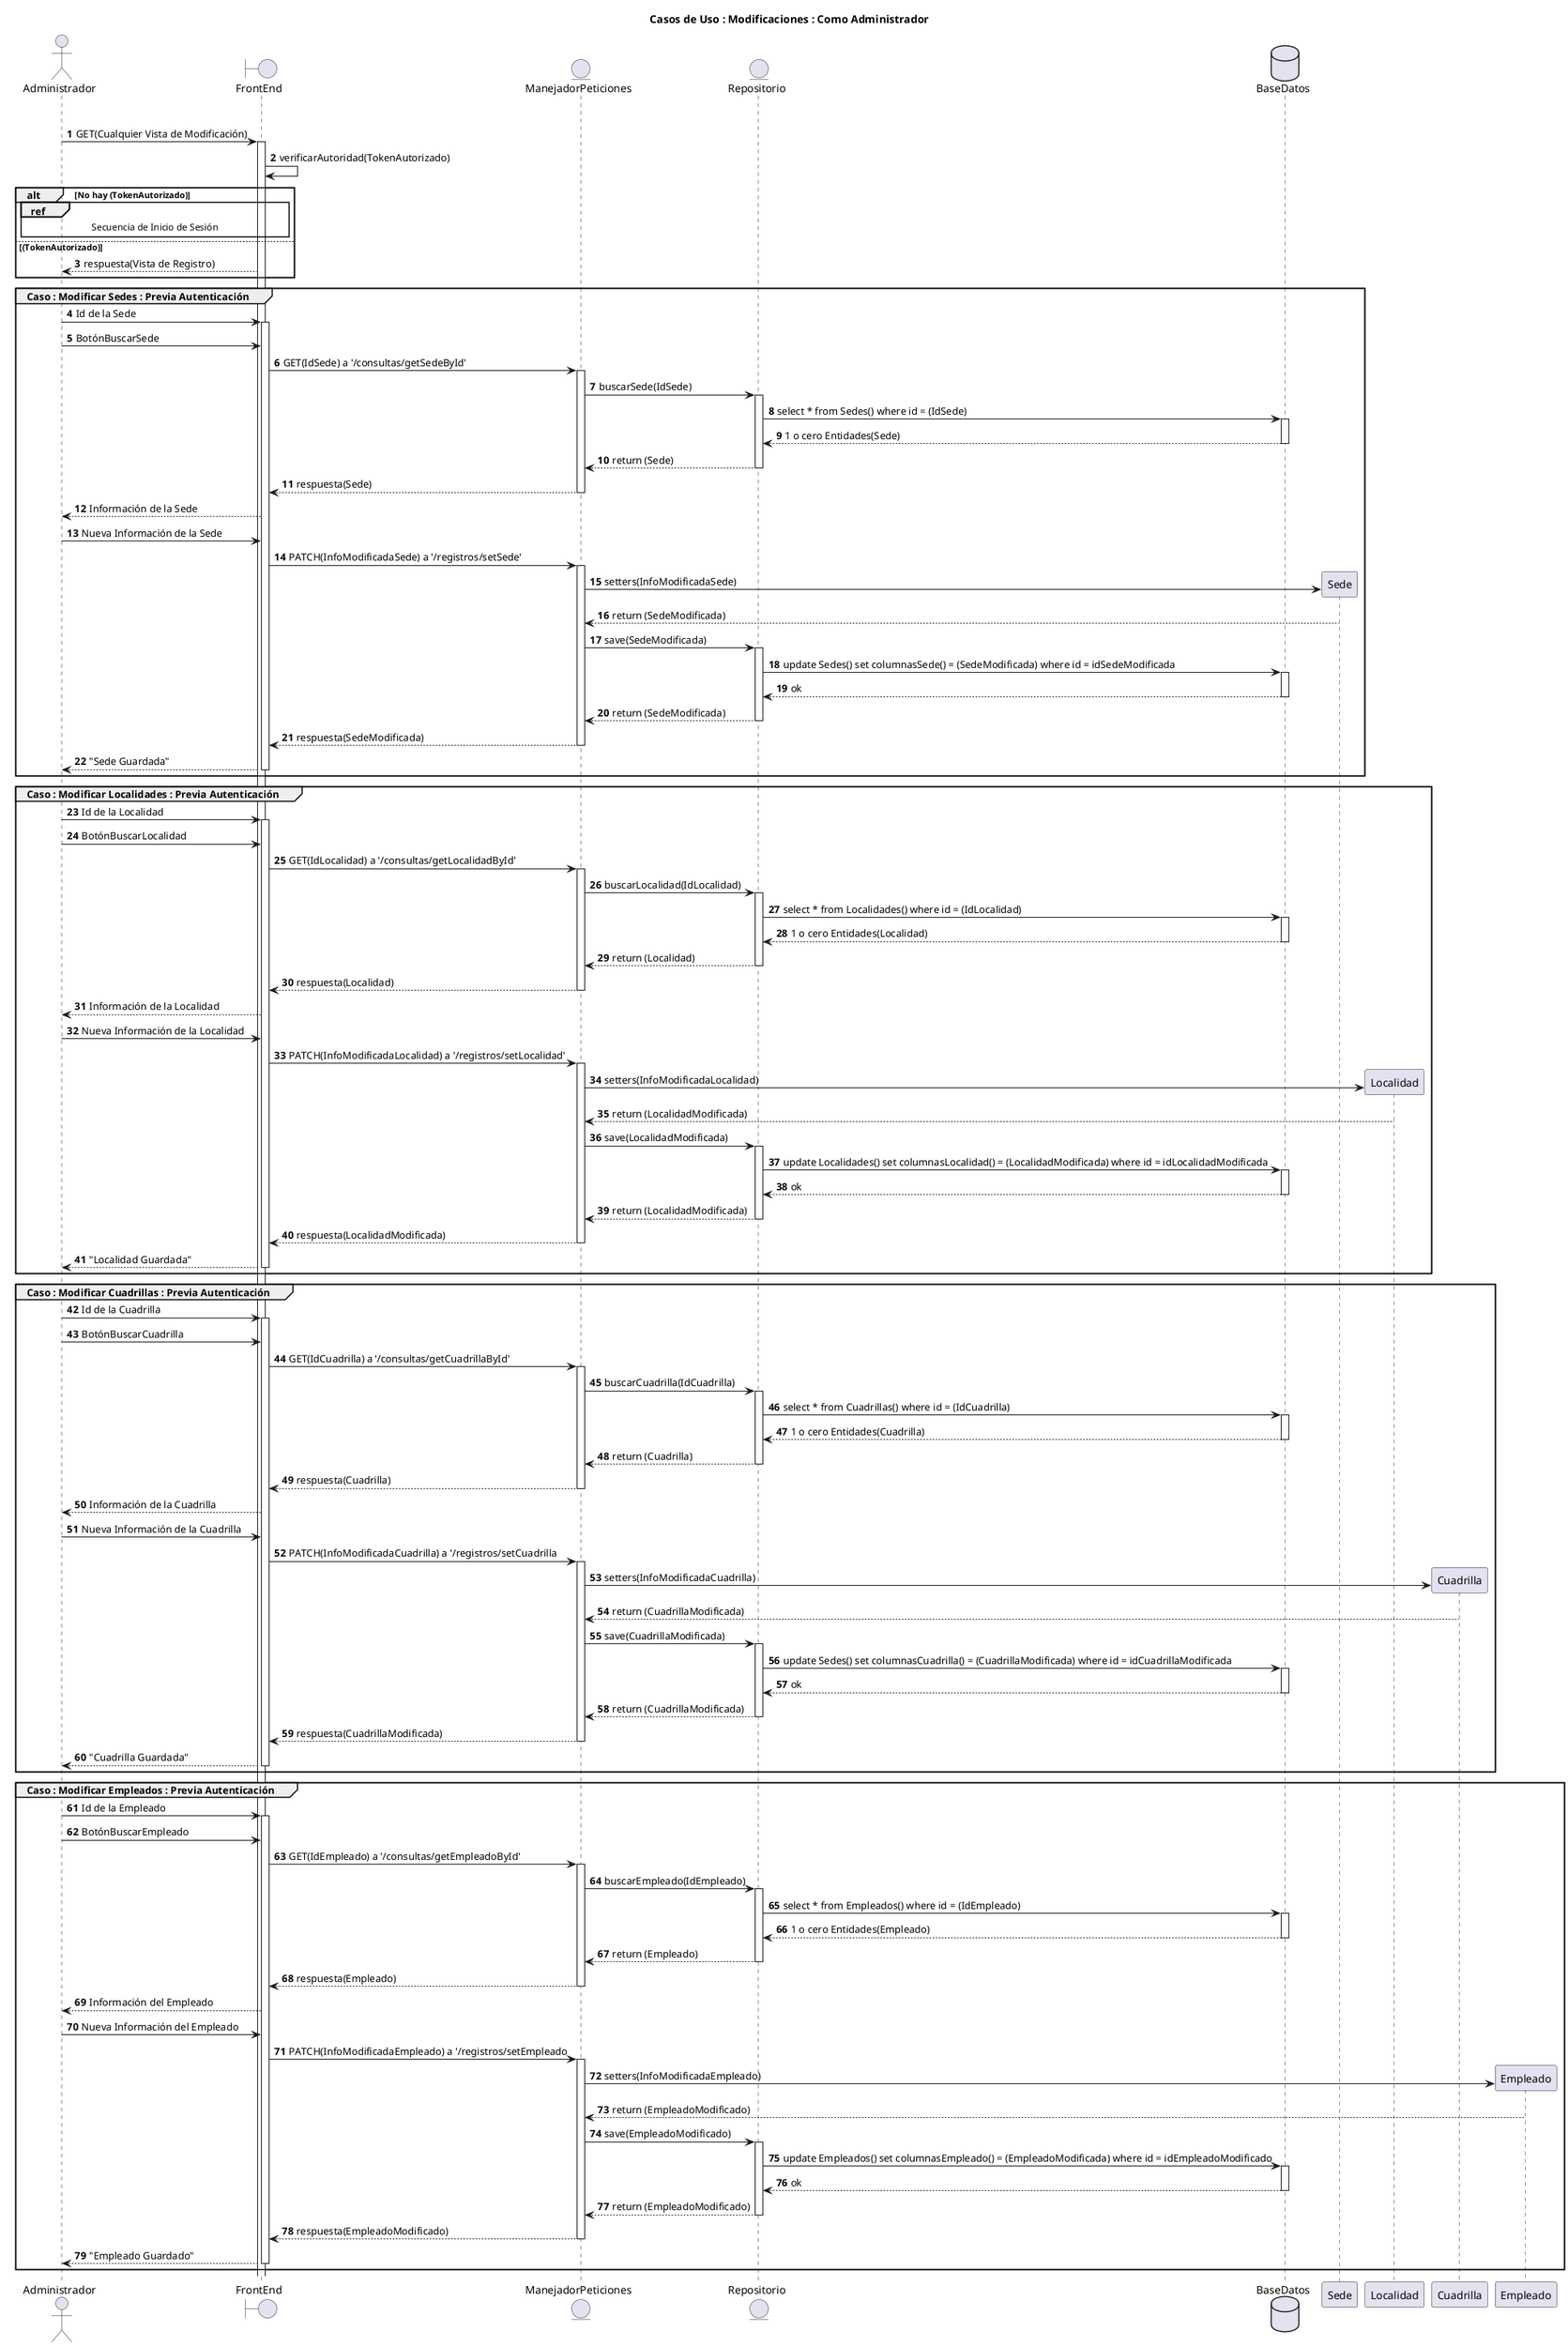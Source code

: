 @startuml
'https://plantuml.com/sequence-diagram
title Casos de Uso : Modificaciones : Como Administrador

actor Administrador
boundary FrontEnd
entity ManejadorPeticiones
entity Repositorio
database BaseDatos

autonumber
group Comprobación Autenticación
Administrador -> FrontEnd ++ : GET(Cualquier Vista de Modificación)
FrontEnd -> FrontEnd : verificarAutoridad(TokenAutorizado)
alt No hay (TokenAutorizado)
ref over Administrador,FrontEnd : Secuencia de Inicio de Sesión
else (TokenAutorizado)
FrontEnd --> Administrador : respuesta(Vista de Registro)
end

group Caso : Modificar Sedes : Previa Autenticación
Administrador -> FrontEnd ++ : Id de la Sede
Administrador -> FrontEnd : BotónBuscarSede
FrontEnd -> ManejadorPeticiones ++ : GET(IdSede) a '/consultas/getSedeById'
ManejadorPeticiones -> Repositorio ++ : buscarSede(IdSede)
Repositorio -> BaseDatos ++ : select * from Sedes() where id = (IdSede)
BaseDatos --> Repositorio -- : 1 o cero Entidades(Sede)
Repositorio --> ManejadorPeticiones -- : return (Sede)
ManejadorPeticiones --> FrontEnd -- : respuesta(Sede)
FrontEnd --> Administrador : Información de la Sede
Administrador -> FrontEnd : Nueva Información de la Sede
FrontEnd -> ManejadorPeticiones ++ : PATCH(InfoModificadaSede) a '/registros/setSede'
ManejadorPeticiones -> Sede ** : setters(InfoModificadaSede)
Sede --> ManejadorPeticiones -- : return (SedeModificada)
ManejadorPeticiones -> Repositorio ++ : save(SedeModificada)
Repositorio -> BaseDatos ++ : update Sedes() set columnasSede() = (SedeModificada) where id = idSedeModificada
BaseDatos --> Repositorio -- : ok
Repositorio --> ManejadorPeticiones -- : return (SedeModificada)
ManejadorPeticiones --> FrontEnd -- : respuesta(SedeModificada)
FrontEnd --> Administrador -- : "Sede Guardada"
end

group Caso : Modificar Localidades : Previa Autenticación
Administrador -> FrontEnd ++ : Id de la Localidad
Administrador -> FrontEnd : BotónBuscarLocalidad
FrontEnd -> ManejadorPeticiones ++ : GET(IdLocalidad) a '/consultas/getLocalidadById'
ManejadorPeticiones -> Repositorio ++ : buscarLocalidad(IdLocalidad)
Repositorio -> BaseDatos ++ : select * from Localidades() where id = (IdLocalidad)
BaseDatos --> Repositorio -- : 1 o cero Entidades(Localidad)
Repositorio --> ManejadorPeticiones -- : return (Localidad)
ManejadorPeticiones --> FrontEnd -- : respuesta(Localidad)
FrontEnd --> Administrador : Información de la Localidad
Administrador -> FrontEnd : Nueva Información de la Localidad
FrontEnd -> ManejadorPeticiones ++ : PATCH(InfoModificadaLocalidad) a '/registros/setLocalidad'
ManejadorPeticiones -> Localidad ** : setters(InfoModificadaLocalidad)
Localidad --> ManejadorPeticiones -- : return (LocalidadModificada)
ManejadorPeticiones -> Repositorio ++ : save(LocalidadModificada)
Repositorio -> BaseDatos ++ : update Localidades() set columnasLocalidad() = (LocalidadModificada) where id = idLocalidadModificada
BaseDatos --> Repositorio -- : ok
Repositorio --> ManejadorPeticiones -- : return (LocalidadModificada)
ManejadorPeticiones --> FrontEnd -- : respuesta(LocalidadModificada)
FrontEnd --> Administrador -- : "Localidad Guardada"
end

group Caso : Modificar Cuadrillas : Previa Autenticación
Administrador -> FrontEnd ++ : Id de la Cuadrilla
Administrador -> FrontEnd : BotónBuscarCuadrilla
FrontEnd -> ManejadorPeticiones ++ : GET(IdCuadrilla) a '/consultas/getCuadrillaById'
ManejadorPeticiones -> Repositorio ++ : buscarCuadrilla(IdCuadrilla)
Repositorio -> BaseDatos ++ : select * from Cuadrillas() where id = (IdCuadrilla)
BaseDatos --> Repositorio -- : 1 o cero Entidades(Cuadrilla)
Repositorio --> ManejadorPeticiones -- : return (Cuadrilla)
ManejadorPeticiones --> FrontEnd -- : respuesta(Cuadrilla)
FrontEnd --> Administrador : Información de la Cuadrilla
Administrador -> FrontEnd : Nueva Información de la Cuadrilla
FrontEnd -> ManejadorPeticiones ++ : PATCH(InfoModificadaCuadrilla) a '/registros/setCuadrilla
ManejadorPeticiones -> Cuadrilla ** : setters(InfoModificadaCuadrilla)
Cuadrilla --> ManejadorPeticiones -- : return (CuadrillaModificada)
ManejadorPeticiones -> Repositorio ++ : save(CuadrillaModificada)
Repositorio -> BaseDatos ++ : update Sedes() set columnasCuadrilla() = (CuadrillaModificada) where id = idCuadrillaModificada
BaseDatos --> Repositorio -- : ok
Repositorio --> ManejadorPeticiones -- : return (CuadrillaModificada)
ManejadorPeticiones --> FrontEnd -- : respuesta(CuadrillaModificada)
FrontEnd --> Administrador -- : "Cuadrilla Guardada"
end

group Caso : Modificar Empleados : Previa Autenticación
Administrador -> FrontEnd ++ : Id de la Empleado
Administrador -> FrontEnd : BotónBuscarEmpleado
FrontEnd -> ManejadorPeticiones ++ : GET(IdEmpleado) a '/consultas/getEmpleadoById'
ManejadorPeticiones -> Repositorio ++ : buscarEmpleado(IdEmpleado)
Repositorio -> BaseDatos ++ : select * from Empleados() where id = (IdEmpleado)
BaseDatos --> Repositorio -- : 1 o cero Entidades(Empleado)
Repositorio --> ManejadorPeticiones -- : return (Empleado)
ManejadorPeticiones --> FrontEnd -- : respuesta(Empleado)
FrontEnd --> Administrador : Información del Empleado
Administrador -> FrontEnd : Nueva Información del Empleado
FrontEnd -> ManejadorPeticiones ++ : PATCH(InfoModificadaEmpleado) a '/registros/setEmpleado
ManejadorPeticiones -> Empleado ** : setters(InfoModificadaEmpleado)
Empleado --> ManejadorPeticiones -- : return (EmpleadoModificado)
ManejadorPeticiones -> Repositorio ++ : save(EmpleadoModificado)
Repositorio -> BaseDatos ++ : update Empleados() set columnasEmpleado() = (EmpleadoModificada) where id = idEmpleadoModificado
BaseDatos --> Repositorio -- : ok
Repositorio --> ManejadorPeticiones -- : return (EmpleadoModificado)
ManejadorPeticiones --> FrontEnd -- : respuesta(EmpleadoModificado)
FrontEnd --> Administrador -- : "Empleado Guardado"
end

@enduml